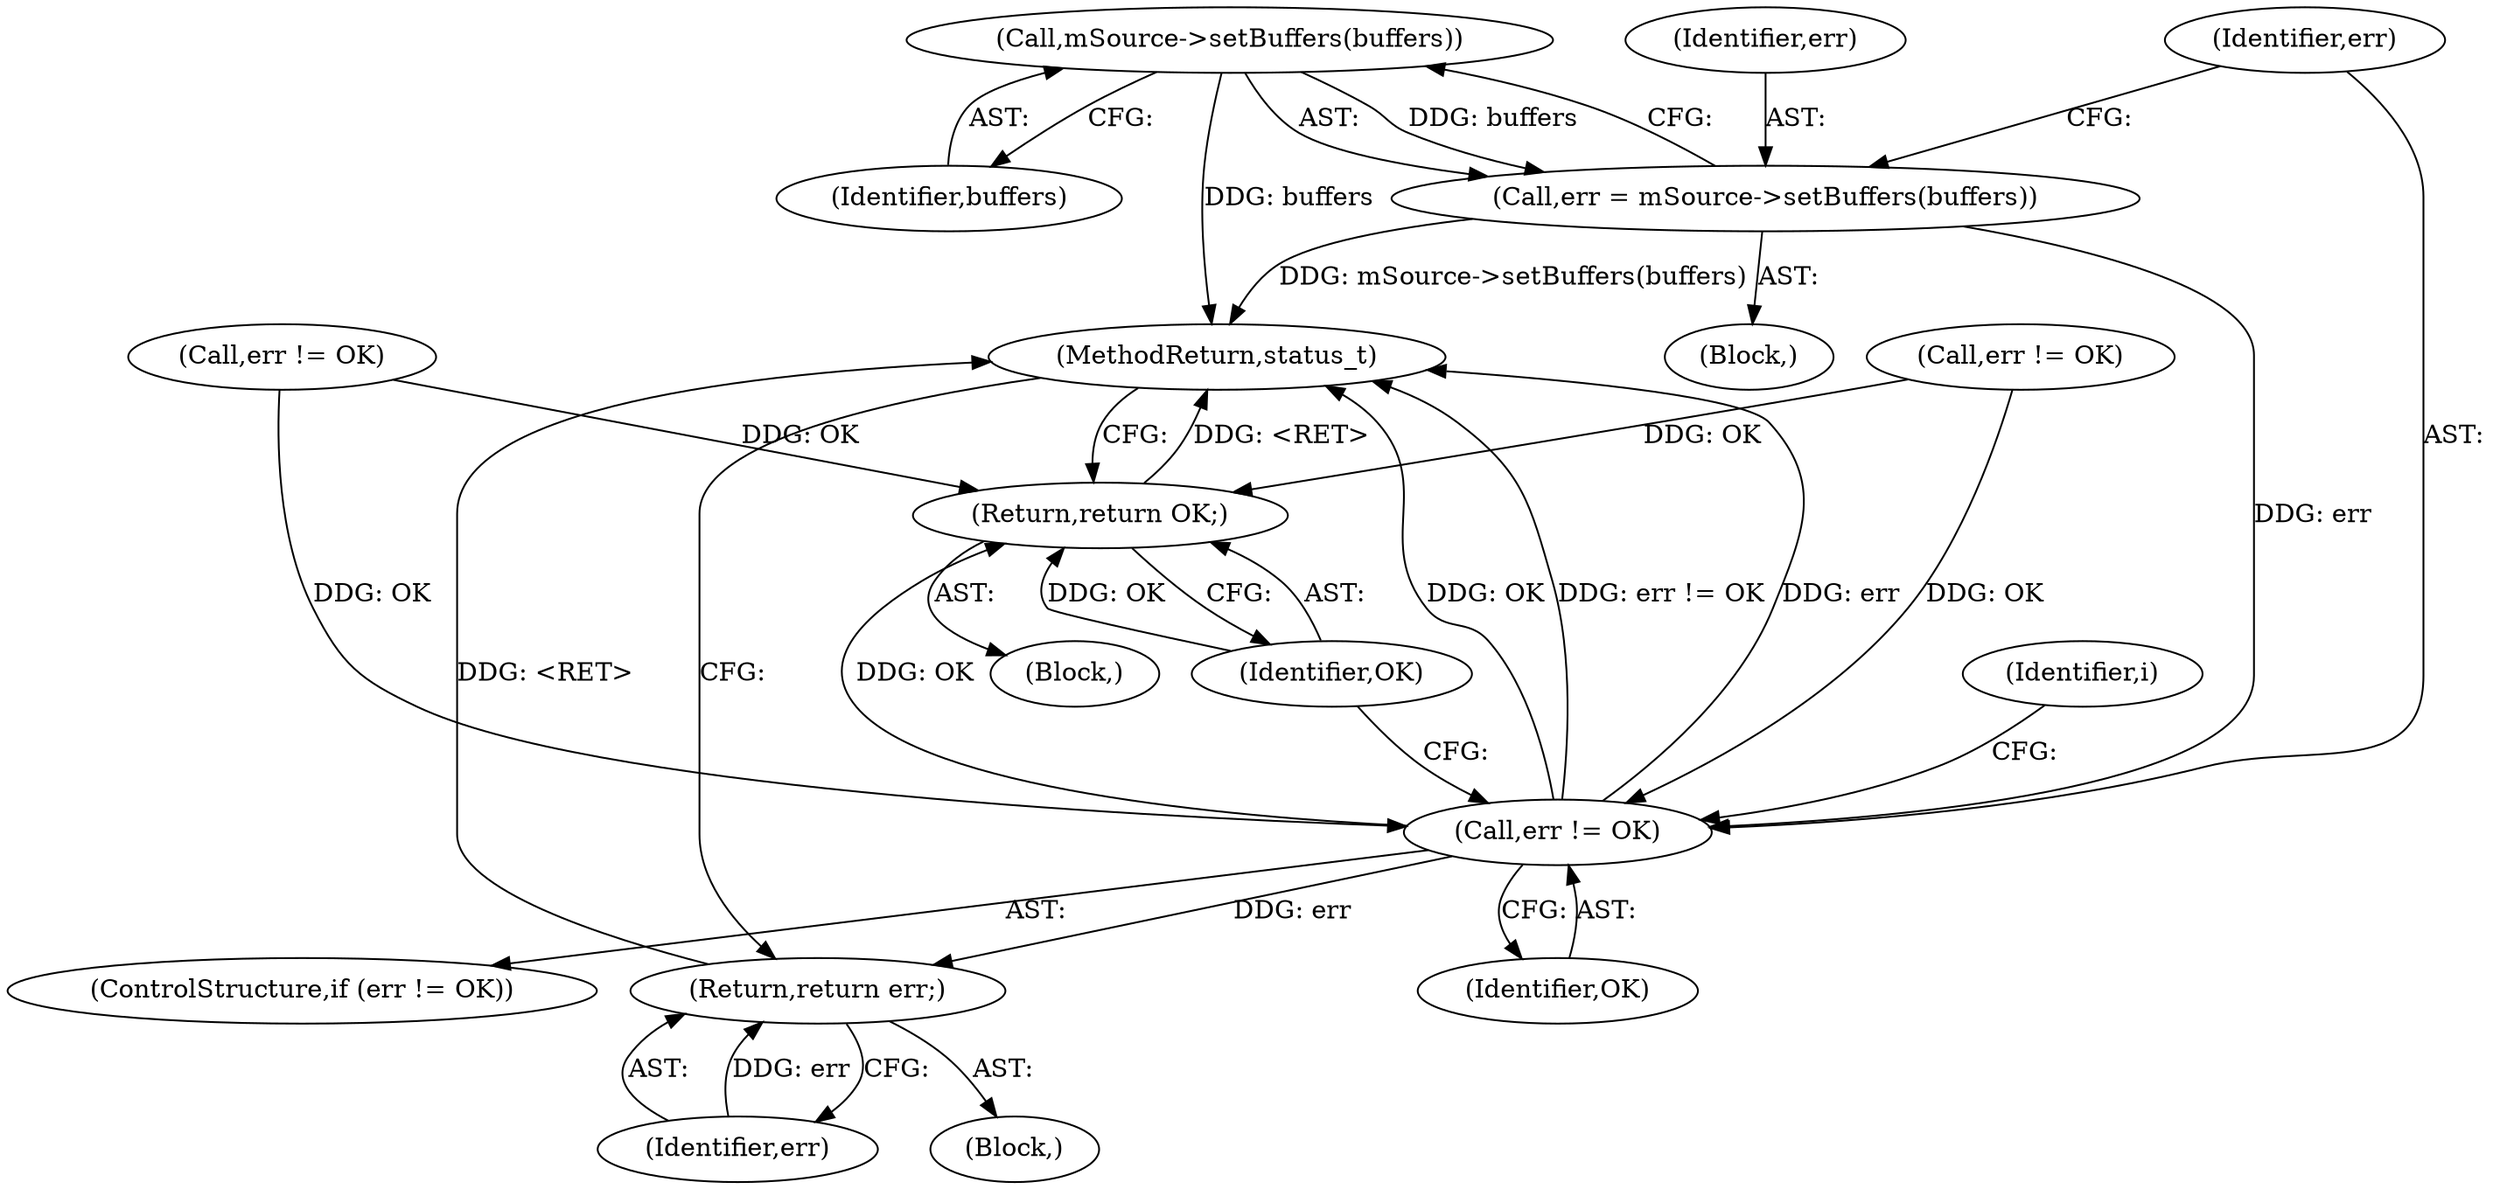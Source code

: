 digraph "0_Android_97837bb6cbac21ea679843a0037779d3834bed64@pointer" {
"1000551" [label="(Call,mSource->setBuffers(buffers))"];
"1000549" [label="(Call,err = mSource->setBuffers(buffers))"];
"1000554" [label="(Call,err != OK)"];
"1000575" [label="(Return,return err;)"];
"1000577" [label="(Return,return OK;)"];
"1000556" [label="(Identifier,OK)"];
"1000102" [label="(Block,)"];
"1000576" [label="(Identifier,err)"];
"1000577" [label="(Return,return OK;)"];
"1000555" [label="(Identifier,err)"];
"1000561" [label="(Identifier,i)"];
"1000360" [label="(Call,err != OK)"];
"1000552" [label="(Identifier,buffers)"];
"1000174" [label="(Call,err != OK)"];
"1000549" [label="(Call,err = mSource->setBuffers(buffers))"];
"1000578" [label="(Identifier,OK)"];
"1000521" [label="(Block,)"];
"1000575" [label="(Return,return err;)"];
"1000579" [label="(MethodReturn,status_t)"];
"1000557" [label="(Block,)"];
"1000553" [label="(ControlStructure,if (err != OK))"];
"1000554" [label="(Call,err != OK)"];
"1000550" [label="(Identifier,err)"];
"1000551" [label="(Call,mSource->setBuffers(buffers))"];
"1000551" -> "1000549"  [label="AST: "];
"1000551" -> "1000552"  [label="CFG: "];
"1000552" -> "1000551"  [label="AST: "];
"1000549" -> "1000551"  [label="CFG: "];
"1000551" -> "1000579"  [label="DDG: buffers"];
"1000551" -> "1000549"  [label="DDG: buffers"];
"1000549" -> "1000521"  [label="AST: "];
"1000550" -> "1000549"  [label="AST: "];
"1000555" -> "1000549"  [label="CFG: "];
"1000549" -> "1000579"  [label="DDG: mSource->setBuffers(buffers)"];
"1000549" -> "1000554"  [label="DDG: err"];
"1000554" -> "1000553"  [label="AST: "];
"1000554" -> "1000556"  [label="CFG: "];
"1000555" -> "1000554"  [label="AST: "];
"1000556" -> "1000554"  [label="AST: "];
"1000561" -> "1000554"  [label="CFG: "];
"1000578" -> "1000554"  [label="CFG: "];
"1000554" -> "1000579"  [label="DDG: err != OK"];
"1000554" -> "1000579"  [label="DDG: err"];
"1000554" -> "1000579"  [label="DDG: OK"];
"1000174" -> "1000554"  [label="DDG: OK"];
"1000360" -> "1000554"  [label="DDG: OK"];
"1000554" -> "1000575"  [label="DDG: err"];
"1000554" -> "1000577"  [label="DDG: OK"];
"1000575" -> "1000557"  [label="AST: "];
"1000575" -> "1000576"  [label="CFG: "];
"1000576" -> "1000575"  [label="AST: "];
"1000579" -> "1000575"  [label="CFG: "];
"1000575" -> "1000579"  [label="DDG: <RET>"];
"1000576" -> "1000575"  [label="DDG: err"];
"1000577" -> "1000102"  [label="AST: "];
"1000577" -> "1000578"  [label="CFG: "];
"1000578" -> "1000577"  [label="AST: "];
"1000579" -> "1000577"  [label="CFG: "];
"1000577" -> "1000579"  [label="DDG: <RET>"];
"1000578" -> "1000577"  [label="DDG: OK"];
"1000174" -> "1000577"  [label="DDG: OK"];
"1000360" -> "1000577"  [label="DDG: OK"];
}
